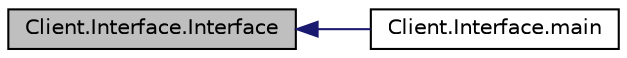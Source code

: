 digraph "Client.Interface.Interface"
{
 // INTERACTIVE_SVG=YES
  edge [fontname="Helvetica",fontsize="10",labelfontname="Helvetica",labelfontsize="10"];
  node [fontname="Helvetica",fontsize="10",shape=record];
  rankdir="LR";
  Node1 [label="Client.Interface.Interface",height=0.2,width=0.4,color="black", fillcolor="grey75", style="filled", fontcolor="black"];
  Node1 -> Node2 [dir="back",color="midnightblue",fontsize="10",style="solid",fontname="Helvetica"];
  Node2 [label="Client.Interface.main",height=0.2,width=0.4,color="black", fillcolor="white", style="filled",URL="$d2/ddc/class_client_1_1_interface.html#a33aa2a0e42d5795ac1db82cf9a47daca"];
}
